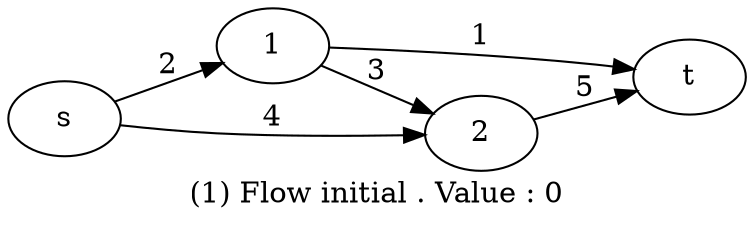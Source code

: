 digraph flowNetwork {
rankdir ="LR";
label ="(1) Flow initial . Value : 0";
s -> 1 [label = "2"];
s -> 2 [label = "4"];
1 -> 2 [label = "3"];
1 -> t [label = "1"];
2 -> t [label = "5"];
}
